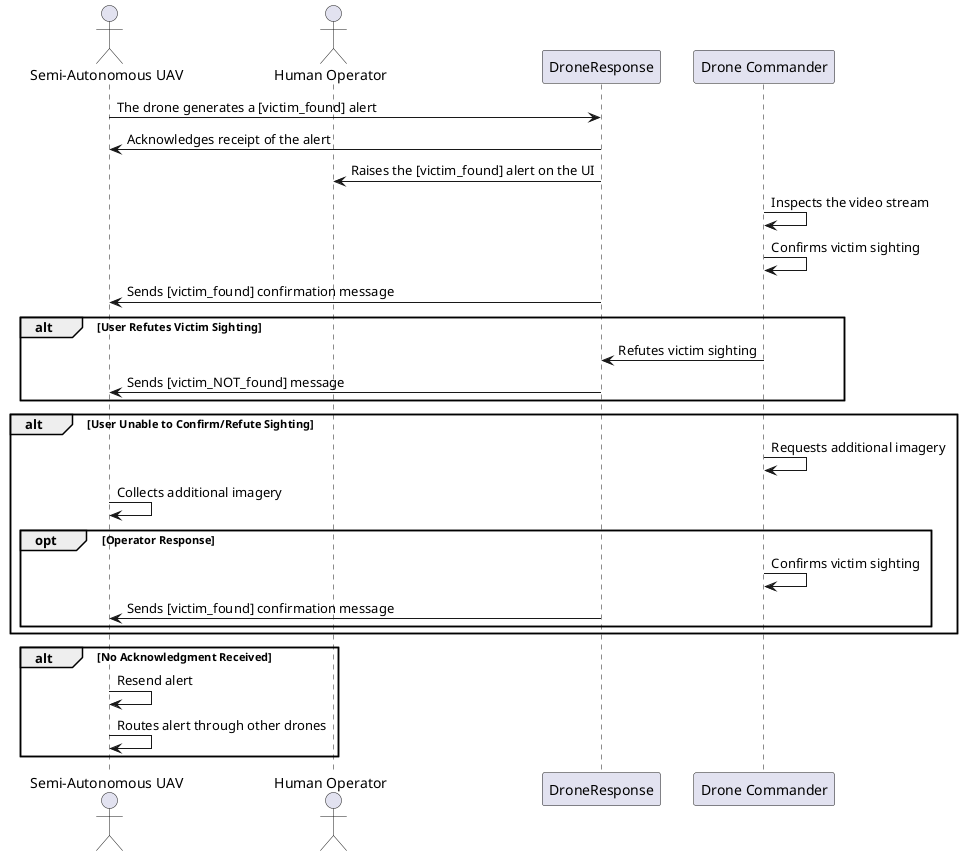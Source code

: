 @startuml "Victim Confirmation Sequence Diagram"

actor "Semi-Autonomous UAV" as UAV
actor "Human Operator" as Operator
participant DroneResponse
participant "Drone Commander" as Commander

UAV -> DroneResponse: The drone generates a [victim_found] alert
DroneResponse -> UAV: Acknowledges receipt of the alert
DroneResponse -> Operator: Raises the [victim_found] alert on the UI
Commander -> Commander: Inspects the video stream
Commander -> Commander: Confirms victim sighting
DroneResponse -> UAV: Sends [victim_found] confirmation message

alt User Refutes Victim Sighting
    Commander -> DroneResponse: Refutes victim sighting
    DroneResponse -> UAV: Sends [victim_NOT_found] message
end

alt User Unable to Confirm/Refute Sighting
    Commander -> Commander: Requests additional imagery
    UAV -> UAV: Collects additional imagery
    opt Operator Response
        Commander -> Commander: Confirms victim sighting
        DroneResponse -> UAV: Sends [victim_found] confirmation message
    end
end

alt No Acknowledgment Received
    UAV -> UAV: Resend alert
    UAV -> UAV: Routes alert through other drones
end

@enduml
